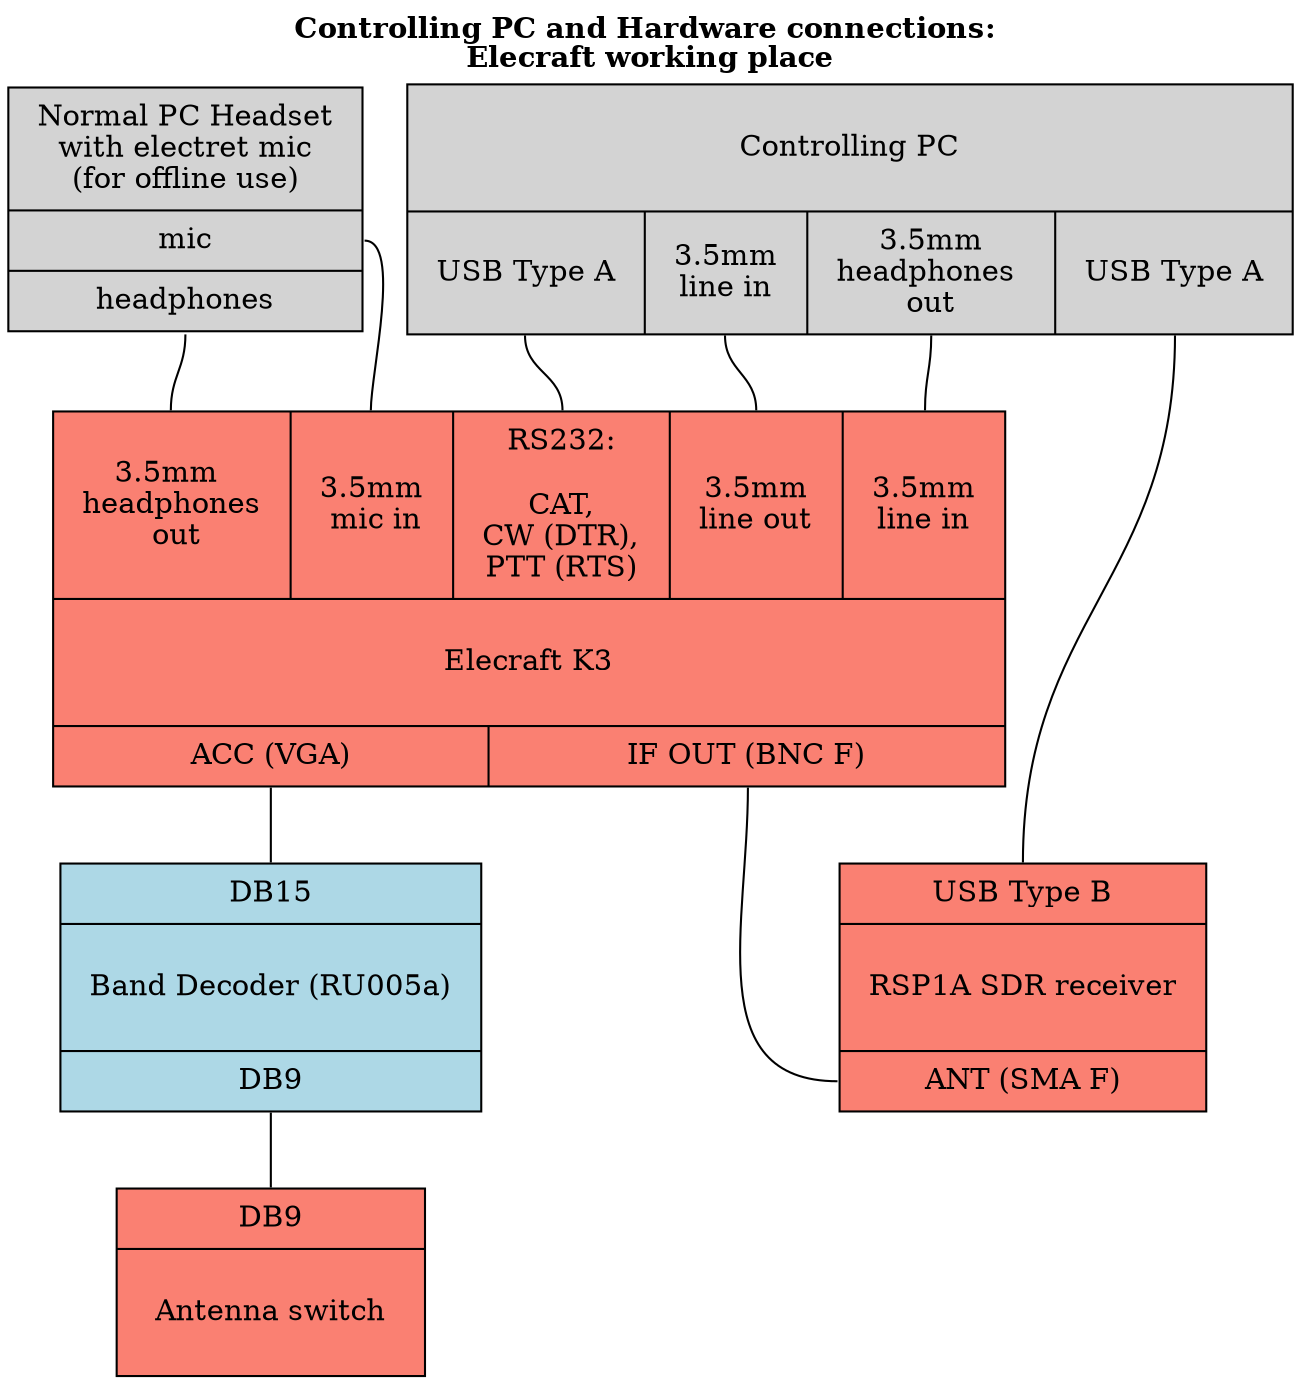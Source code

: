 digraph Arch {
node [shape = rect, margin = "0.2,0.1"]
edge [arrowhead = none]
labelloc = top

label = <<b>Controlling PC and Hardware connections: <br/>Elecraft working place</b>>

pc [shape = record, style = filled, label = "{ \nControlling PC\n\r | { <usbA>USB Type A | <lineIn>3.5mm\nline in |<earph>3.5mm\nheadphones \nout | <usbA2> USB Type A} }"]
headset [shape = record, style = filled, label = "{ Normal PC Headset\nwith electret mic\n(for offline use) | <mic> mic | <earph> headphones }"]

elecraft [shape = record, style = filled, fillcolor = salmon, label = "{ { <earphBack> 3.5mm \nheadphones\n out | <micBack> 3.5mm\n mic in | <com>RS232:\n\nCAT,\nCW (DTR),\nPTT (RTS) | <lineOut>3.5mm\nline out | <lineIn>3.5mm\nline in } | \nElecraft K3\n\r | {<acc> ACC (VGA) | <ifout> IF OUT (BNC F) } }"];
rsp [shape = record, style = filled, fillcolor = salmon, label = "{{<usb>USB Type B} | \nRSP1A SDR receiver\n\n | {<ant>ANT (SMA F)}}"]

ru005 [shape = record, style = filled, fillcolor = lightblue, label = "{<db15> DB15 | \nBand Decoder (RU005a)\n\r | <db9>DB9 }"]

antennaSwitch [shape = record, style = filled, fillcolor = salmon, label = "{ <db9>DB9 | \n Antenna switch \n\r }"]

pc : usbA -> elecraft : com
pc : usbA2 -> rsp : usb : n
pc : earph -> elecraft : lineIn
elecraft : lineOut -> pc : lineIn
elecraft : acc -> ru005 : db15 : n
elecraft : ifout : s -> rsp : ant : w

headset : mic : e -> elecraft : micBack
headset : earph : s -> elecraft : earphBack

ru005 : db9 -> antennaSwitch : db9

}
